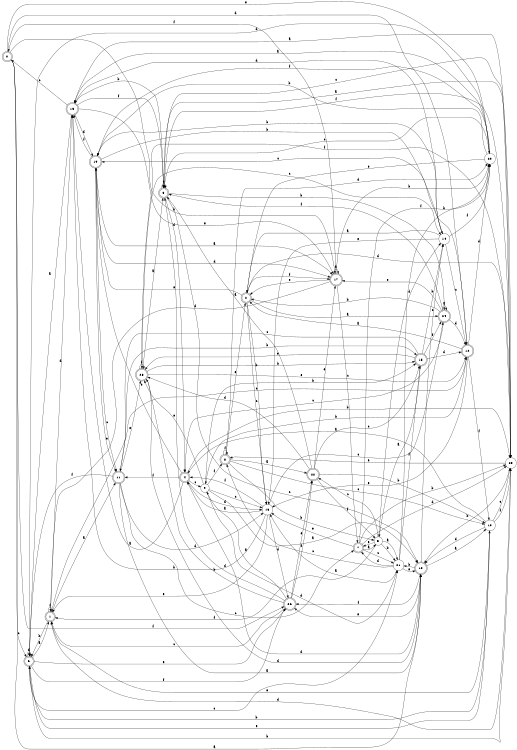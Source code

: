 digraph n22_8 {
__start0 [label="" shape="none"];

rankdir=LR;
size="8,5";

s0 [style="rounded,filled", color="black", fillcolor="white" shape="doublecircle", label="0"];
s1 [style="rounded,filled", color="black", fillcolor="white" shape="doublecircle", label="1"];
s2 [style="rounded,filled", color="black", fillcolor="white" shape="doublecircle", label="2"];
s3 [style="rounded,filled", color="black", fillcolor="white" shape="doublecircle", label="3"];
s4 [style="rounded,filled", color="black", fillcolor="white" shape="doublecircle", label="4"];
s5 [style="filled", color="black", fillcolor="white" shape="circle", label="5"];
s6 [style="rounded,filled", color="black", fillcolor="white" shape="doublecircle", label="6"];
s7 [style="rounded,filled", color="black", fillcolor="white" shape="doublecircle", label="7"];
s8 [style="rounded,filled", color="black", fillcolor="white" shape="doublecircle", label="8"];
s9 [style="filled", color="black", fillcolor="white" shape="circle", label="9"];
s10 [style="filled", color="black", fillcolor="white" shape="circle", label="10"];
s11 [style="rounded,filled", color="black", fillcolor="white" shape="doublecircle", label="11"];
s12 [style="rounded,filled", color="black", fillcolor="white" shape="doublecircle", label="12"];
s13 [style="rounded,filled", color="black", fillcolor="white" shape="doublecircle", label="13"];
s14 [style="filled", color="black", fillcolor="white" shape="circle", label="14"];
s15 [style="rounded,filled", color="black", fillcolor="white" shape="doublecircle", label="15"];
s16 [style="filled", color="black", fillcolor="white" shape="circle", label="16"];
s17 [style="rounded,filled", color="black", fillcolor="white" shape="doublecircle", label="17"];
s18 [style="rounded,filled", color="black", fillcolor="white" shape="doublecircle", label="18"];
s19 [style="rounded,filled", color="black", fillcolor="white" shape="doublecircle", label="19"];
s20 [style="filled", color="black", fillcolor="white" shape="circle", label="20"];
s21 [style="filled", color="black", fillcolor="white" shape="circle", label="21"];
s22 [style="rounded,filled", color="black", fillcolor="white" shape="doublecircle", label="22"];
s23 [style="rounded,filled", color="black", fillcolor="white" shape="doublecircle", label="23"];
s24 [style="rounded,filled", color="black", fillcolor="white" shape="doublecircle", label="24"];
s25 [style="filled", color="black", fillcolor="white" shape="circle", label="25"];
s26 [style="rounded,filled", color="black", fillcolor="white" shape="doublecircle", label="26"];
s0 -> s18 [label="a"];
s0 -> s17 [label="b"];
s0 -> s6 [label="c"];
s0 -> s12 [label="d"];
s0 -> s20 [label="e"];
s0 -> s26 [label="f"];
s1 -> s11 [label="a"];
s1 -> s6 [label="b"];
s1 -> s12 [label="c"];
s1 -> s13 [label="d"];
s1 -> s10 [label="e"];
s1 -> s1 [label="f"];
s2 -> s24 [label="a"];
s2 -> s16 [label="b"];
s2 -> s16 [label="c"];
s2 -> s25 [label="d"];
s2 -> s19 [label="e"];
s2 -> s17 [label="f"];
s3 -> s25 [label="a"];
s3 -> s24 [label="b"];
s3 -> s18 [label="c"];
s3 -> s4 [label="d"];
s3 -> s3 [label="e"];
s3 -> s25 [label="f"];
s4 -> s13 [label="a"];
s4 -> s25 [label="b"];
s4 -> s9 [label="c"];
s4 -> s16 [label="d"];
s4 -> s19 [label="e"];
s4 -> s11 [label="f"];
s5 -> s21 [label="a"];
s5 -> s21 [label="b"];
s5 -> s22 [label="c"];
s5 -> s14 [label="d"];
s5 -> s7 [label="e"];
s5 -> s1 [label="f"];
s6 -> s1 [label="a"];
s6 -> s25 [label="b"];
s6 -> s21 [label="c"];
s6 -> s6 [label="d"];
s6 -> s26 [label="e"];
s6 -> s26 [label="f"];
s7 -> s5 [label="a"];
s7 -> s25 [label="b"];
s7 -> s21 [label="c"];
s7 -> s25 [label="d"];
s7 -> s16 [label="e"];
s7 -> s20 [label="f"];
s8 -> s22 [label="a"];
s8 -> s5 [label="b"];
s8 -> s10 [label="c"];
s8 -> s20 [label="d"];
s8 -> s2 [label="e"];
s8 -> s8 [label="f"];
s9 -> s18 [label="a"];
s9 -> s15 [label="b"];
s9 -> s16 [label="c"];
s9 -> s21 [label="d"];
s9 -> s23 [label="e"];
s9 -> s8 [label="f"];
s10 -> s4 [label="a"];
s10 -> s6 [label="b"];
s10 -> s25 [label="c"];
s10 -> s18 [label="d"];
s10 -> s6 [label="e"];
s10 -> s25 [label="f"];
s11 -> s18 [label="a"];
s11 -> s15 [label="b"];
s11 -> s7 [label="c"];
s11 -> s16 [label="d"];
s11 -> s23 [label="e"];
s11 -> s6 [label="f"];
s12 -> s2 [label="a"];
s12 -> s9 [label="b"];
s12 -> s19 [label="c"];
s12 -> s20 [label="d"];
s12 -> s16 [label="e"];
s12 -> s10 [label="f"];
s13 -> s6 [label="a"];
s13 -> s3 [label="b"];
s13 -> s0 [label="c"];
s13 -> s19 [label="d"];
s13 -> s17 [label="e"];
s13 -> s3 [label="f"];
s14 -> s2 [label="a"];
s14 -> s19 [label="b"];
s14 -> s12 [label="c"];
s14 -> s13 [label="d"];
s14 -> s16 [label="e"];
s14 -> s20 [label="f"];
s15 -> s5 [label="a"];
s15 -> s14 [label="b"];
s15 -> s11 [label="c"];
s15 -> s12 [label="d"];
s15 -> s23 [label="e"];
s15 -> s24 [label="f"];
s16 -> s4 [label="a"];
s16 -> s13 [label="b"];
s16 -> s24 [label="c"];
s16 -> s26 [label="d"];
s16 -> s1 [label="e"];
s16 -> s4 [label="f"];
s17 -> s17 [label="a"];
s17 -> s20 [label="b"];
s17 -> s7 [label="c"];
s17 -> s1 [label="d"];
s17 -> s2 [label="e"];
s17 -> s0 [label="f"];
s18 -> s10 [label="a"];
s18 -> s21 [label="b"];
s18 -> s14 [label="c"];
s18 -> s4 [label="d"];
s18 -> s26 [label="e"];
s18 -> s26 [label="f"];
s19 -> s17 [label="a"];
s19 -> s14 [label="b"];
s19 -> s11 [label="c"];
s19 -> s17 [label="d"];
s19 -> s11 [label="e"];
s19 -> s13 [label="f"];
s20 -> s13 [label="a"];
s20 -> s19 [label="b"];
s20 -> s3 [label="c"];
s20 -> s6 [label="d"];
s20 -> s2 [label="e"];
s20 -> s19 [label="f"];
s21 -> s16 [label="a"];
s21 -> s20 [label="b"];
s21 -> s8 [label="c"];
s21 -> s7 [label="d"];
s21 -> s18 [label="e"];
s21 -> s15 [label="f"];
s22 -> s3 [label="a"];
s22 -> s10 [label="b"];
s22 -> s15 [label="c"];
s22 -> s23 [label="d"];
s22 -> s17 [label="e"];
s22 -> s5 [label="f"];
s23 -> s3 [label="a"];
s23 -> s15 [label="b"];
s23 -> s14 [label="c"];
s23 -> s18 [label="d"];
s23 -> s12 [label="e"];
s23 -> s23 [label="f"];
s24 -> s24 [label="a"];
s24 -> s2 [label="b"];
s24 -> s4 [label="c"];
s24 -> s12 [label="d"];
s24 -> s17 [label="e"];
s24 -> s3 [label="f"];
s25 -> s13 [label="a"];
s25 -> s18 [label="b"];
s25 -> s3 [label="c"];
s25 -> s1 [label="d"];
s25 -> s8 [label="e"];
s25 -> s23 [label="f"];
s26 -> s9 [label="a"];
s26 -> s23 [label="b"];
s26 -> s1 [label="c"];
s26 -> s3 [label="d"];
s26 -> s22 [label="e"];
s26 -> s22 [label="f"];

}